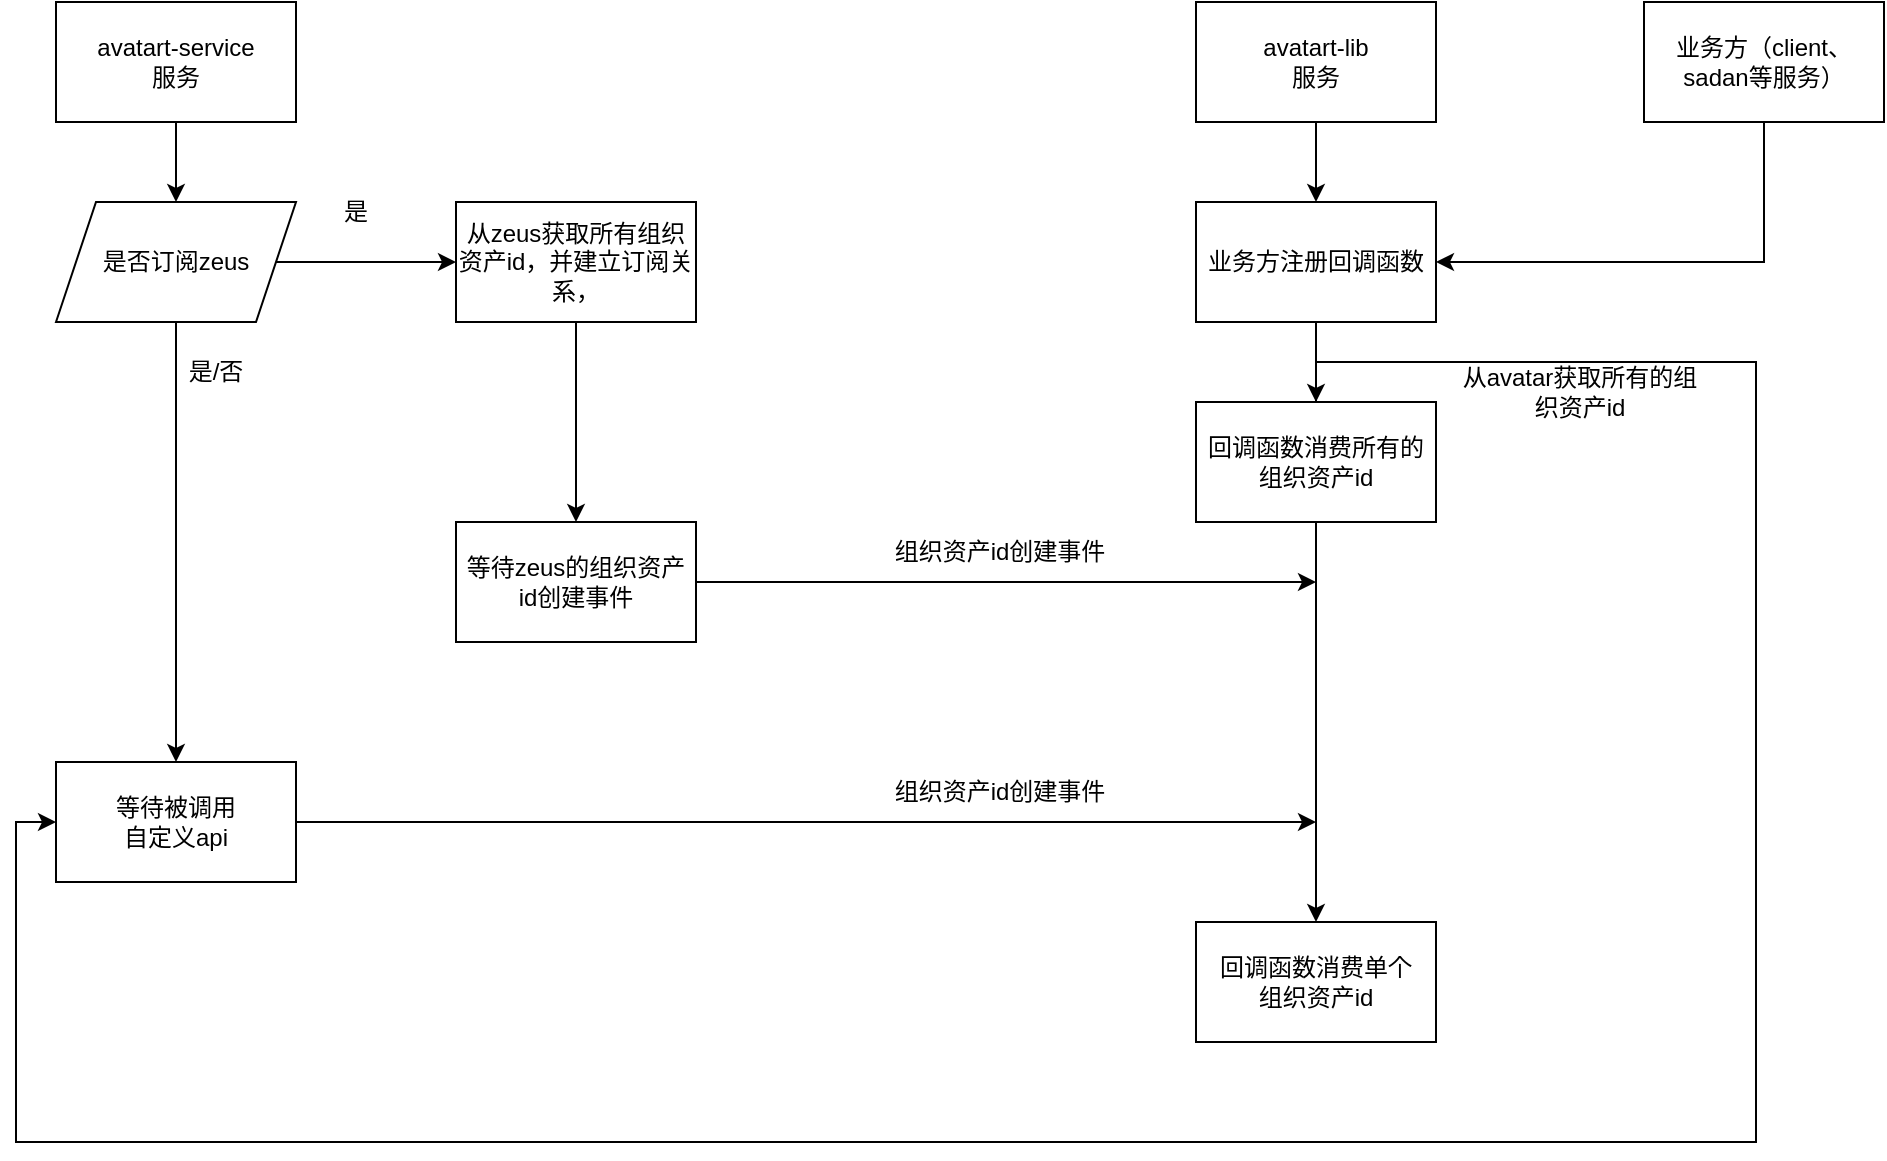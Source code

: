 <mxfile version="21.7.5" type="github">
  <diagram name="第 1 页" id="RVtZiryanWoQw5lHi4cz">
    <mxGraphModel dx="1816" dy="545" grid="1" gridSize="10" guides="1" tooltips="1" connect="1" arrows="1" fold="1" page="1" pageScale="1" pageWidth="827" pageHeight="1169" math="0" shadow="0">
      <root>
        <mxCell id="0" />
        <mxCell id="1" parent="0" />
        <mxCell id="yv8MbHy7xNgvaLxvFnRB-7" value="" style="edgeStyle=orthogonalEdgeStyle;rounded=0;orthogonalLoop=1;jettySize=auto;html=1;" parent="1" source="yv8MbHy7xNgvaLxvFnRB-1" target="yv8MbHy7xNgvaLxvFnRB-6" edge="1">
          <mxGeometry relative="1" as="geometry" />
        </mxCell>
        <mxCell id="yv8MbHy7xNgvaLxvFnRB-1" value="avatart-service&lt;br&gt;服务" style="rounded=0;whiteSpace=wrap;html=1;" parent="1" vertex="1">
          <mxGeometry x="20" y="360" width="120" height="60" as="geometry" />
        </mxCell>
        <mxCell id="yv8MbHy7xNgvaLxvFnRB-9" value="" style="edgeStyle=orthogonalEdgeStyle;rounded=0;orthogonalLoop=1;jettySize=auto;html=1;" parent="1" source="yv8MbHy7xNgvaLxvFnRB-6" target="yv8MbHy7xNgvaLxvFnRB-8" edge="1">
          <mxGeometry relative="1" as="geometry" />
        </mxCell>
        <mxCell id="yv8MbHy7xNgvaLxvFnRB-12" value="" style="edgeStyle=orthogonalEdgeStyle;rounded=0;orthogonalLoop=1;jettySize=auto;html=1;" parent="1" source="yv8MbHy7xNgvaLxvFnRB-6" target="yv8MbHy7xNgvaLxvFnRB-11" edge="1">
          <mxGeometry relative="1" as="geometry" />
        </mxCell>
        <mxCell id="yv8MbHy7xNgvaLxvFnRB-6" value="是否订阅zeus" style="shape=parallelogram;perimeter=parallelogramPerimeter;whiteSpace=wrap;html=1;fixedSize=1;rounded=0;" parent="1" vertex="1">
          <mxGeometry x="20" y="460" width="120" height="60" as="geometry" />
        </mxCell>
        <mxCell id="yv8MbHy7xNgvaLxvFnRB-15" value="" style="edgeStyle=orthogonalEdgeStyle;rounded=0;orthogonalLoop=1;jettySize=auto;html=1;" parent="1" source="yv8MbHy7xNgvaLxvFnRB-8" target="yv8MbHy7xNgvaLxvFnRB-14" edge="1">
          <mxGeometry relative="1" as="geometry" />
        </mxCell>
        <mxCell id="yv8MbHy7xNgvaLxvFnRB-8" value="从zeus获取所有组织资产id，并建立订阅关系，" style="whiteSpace=wrap;html=1;rounded=0;" parent="1" vertex="1">
          <mxGeometry x="220" y="460" width="120" height="60" as="geometry" />
        </mxCell>
        <mxCell id="yv8MbHy7xNgvaLxvFnRB-10" value="是" style="text;strokeColor=none;align=center;fillColor=none;html=1;verticalAlign=middle;whiteSpace=wrap;rounded=0;" parent="1" vertex="1">
          <mxGeometry x="140" y="450" width="60" height="30" as="geometry" />
        </mxCell>
        <mxCell id="yv8MbHy7xNgvaLxvFnRB-42" style="edgeStyle=orthogonalEdgeStyle;rounded=0;orthogonalLoop=1;jettySize=auto;html=1;" parent="1" source="yv8MbHy7xNgvaLxvFnRB-11" edge="1">
          <mxGeometry relative="1" as="geometry">
            <mxPoint x="650" y="770" as="targetPoint" />
          </mxGeometry>
        </mxCell>
        <mxCell id="yv8MbHy7xNgvaLxvFnRB-11" value="等待被调用&lt;br&gt;自定义api" style="whiteSpace=wrap;html=1;rounded=0;" parent="1" vertex="1">
          <mxGeometry x="20" y="740" width="120" height="60" as="geometry" />
        </mxCell>
        <mxCell id="yv8MbHy7xNgvaLxvFnRB-13" value="是/否" style="text;strokeColor=none;align=center;fillColor=none;html=1;verticalAlign=middle;whiteSpace=wrap;rounded=0;" parent="1" vertex="1">
          <mxGeometry x="70" y="530" width="60" height="30" as="geometry" />
        </mxCell>
        <mxCell id="yv8MbHy7xNgvaLxvFnRB-32" style="edgeStyle=orthogonalEdgeStyle;rounded=0;orthogonalLoop=1;jettySize=auto;html=1;" parent="1" source="yv8MbHy7xNgvaLxvFnRB-14" edge="1">
          <mxGeometry relative="1" as="geometry">
            <mxPoint x="650" y="650" as="targetPoint" />
          </mxGeometry>
        </mxCell>
        <mxCell id="yv8MbHy7xNgvaLxvFnRB-14" value="等待zeus的组织资产id创建事件" style="whiteSpace=wrap;html=1;rounded=0;" parent="1" vertex="1">
          <mxGeometry x="220" y="620" width="120" height="60" as="geometry" />
        </mxCell>
        <mxCell id="yv8MbHy7xNgvaLxvFnRB-18" value="" style="edgeStyle=orthogonalEdgeStyle;rounded=0;orthogonalLoop=1;jettySize=auto;html=1;" parent="1" source="yv8MbHy7xNgvaLxvFnRB-16" target="yv8MbHy7xNgvaLxvFnRB-17" edge="1">
          <mxGeometry relative="1" as="geometry" />
        </mxCell>
        <mxCell id="yv8MbHy7xNgvaLxvFnRB-16" value="avatart-lib&lt;br&gt;服务" style="rounded=0;whiteSpace=wrap;html=1;" parent="1" vertex="1">
          <mxGeometry x="590" y="360" width="120" height="60" as="geometry" />
        </mxCell>
        <mxCell id="yv8MbHy7xNgvaLxvFnRB-40" style="edgeStyle=orthogonalEdgeStyle;rounded=0;orthogonalLoop=1;jettySize=auto;html=1;exitX=0.5;exitY=1;exitDx=0;exitDy=0;entryX=0.5;entryY=0;entryDx=0;entryDy=0;" parent="1" source="yv8MbHy7xNgvaLxvFnRB-17" target="yv8MbHy7xNgvaLxvFnRB-26" edge="1">
          <mxGeometry relative="1" as="geometry" />
        </mxCell>
        <mxCell id="yv8MbHy7xNgvaLxvFnRB-17" value="业务方注册回调函数" style="whiteSpace=wrap;html=1;rounded=0;" parent="1" vertex="1">
          <mxGeometry x="590" y="460" width="120" height="60" as="geometry" />
        </mxCell>
        <mxCell id="yv8MbHy7xNgvaLxvFnRB-20" value="" style="edgeStyle=orthogonalEdgeStyle;rounded=0;orthogonalLoop=1;jettySize=auto;html=1;" parent="1" source="yv8MbHy7xNgvaLxvFnRB-19" target="yv8MbHy7xNgvaLxvFnRB-17" edge="1">
          <mxGeometry relative="1" as="geometry">
            <Array as="points">
              <mxPoint x="874" y="490" />
            </Array>
          </mxGeometry>
        </mxCell>
        <mxCell id="yv8MbHy7xNgvaLxvFnRB-19" value="业务方（client、sadan等服务）" style="whiteSpace=wrap;html=1;rounded=0;" parent="1" vertex="1">
          <mxGeometry x="814" y="360" width="120" height="60" as="geometry" />
        </mxCell>
        <mxCell id="yv8MbHy7xNgvaLxvFnRB-23" value="回调函数消费单个&lt;br&gt;组织资产id" style="whiteSpace=wrap;html=1;rounded=0;" parent="1" vertex="1">
          <mxGeometry x="590" y="820" width="120" height="60" as="geometry" />
        </mxCell>
        <mxCell id="yv8MbHy7xNgvaLxvFnRB-38" style="edgeStyle=orthogonalEdgeStyle;rounded=0;orthogonalLoop=1;jettySize=auto;html=1;entryX=0;entryY=0.5;entryDx=0;entryDy=0;" parent="1" source="yv8MbHy7xNgvaLxvFnRB-26" target="yv8MbHy7xNgvaLxvFnRB-11" edge="1">
          <mxGeometry relative="1" as="geometry">
            <mxPoint x="880" y="830" as="targetPoint" />
            <Array as="points">
              <mxPoint x="650" y="540" />
              <mxPoint x="870" y="540" />
              <mxPoint x="870" y="930" />
              <mxPoint y="930" />
              <mxPoint y="770" />
            </Array>
          </mxGeometry>
        </mxCell>
        <mxCell id="yv8MbHy7xNgvaLxvFnRB-41" style="edgeStyle=orthogonalEdgeStyle;rounded=0;orthogonalLoop=1;jettySize=auto;html=1;entryX=0.5;entryY=0;entryDx=0;entryDy=0;" parent="1" source="yv8MbHy7xNgvaLxvFnRB-26" target="yv8MbHy7xNgvaLxvFnRB-23" edge="1">
          <mxGeometry relative="1" as="geometry" />
        </mxCell>
        <mxCell id="yv8MbHy7xNgvaLxvFnRB-26" value="回调函数消费所有的组织资产id" style="rounded=0;whiteSpace=wrap;html=1;" parent="1" vertex="1">
          <mxGeometry x="590" y="560" width="120" height="60" as="geometry" />
        </mxCell>
        <mxCell id="yv8MbHy7xNgvaLxvFnRB-37" value="组织资产id创建事件" style="text;strokeColor=none;align=center;fillColor=none;html=1;verticalAlign=middle;whiteSpace=wrap;rounded=0;" parent="1" vertex="1">
          <mxGeometry x="430" y="620" width="124" height="30" as="geometry" />
        </mxCell>
        <mxCell id="yv8MbHy7xNgvaLxvFnRB-39" value="从avatar获取所有的组织资产id" style="text;strokeColor=none;align=center;fillColor=none;html=1;verticalAlign=middle;whiteSpace=wrap;rounded=0;" parent="1" vertex="1">
          <mxGeometry x="720" y="540" width="124" height="30" as="geometry" />
        </mxCell>
        <mxCell id="yv8MbHy7xNgvaLxvFnRB-43" value="组织资产id创建事件" style="text;strokeColor=none;align=center;fillColor=none;html=1;verticalAlign=middle;whiteSpace=wrap;rounded=0;" parent="1" vertex="1">
          <mxGeometry x="430" y="740" width="124" height="30" as="geometry" />
        </mxCell>
      </root>
    </mxGraphModel>
  </diagram>
</mxfile>

